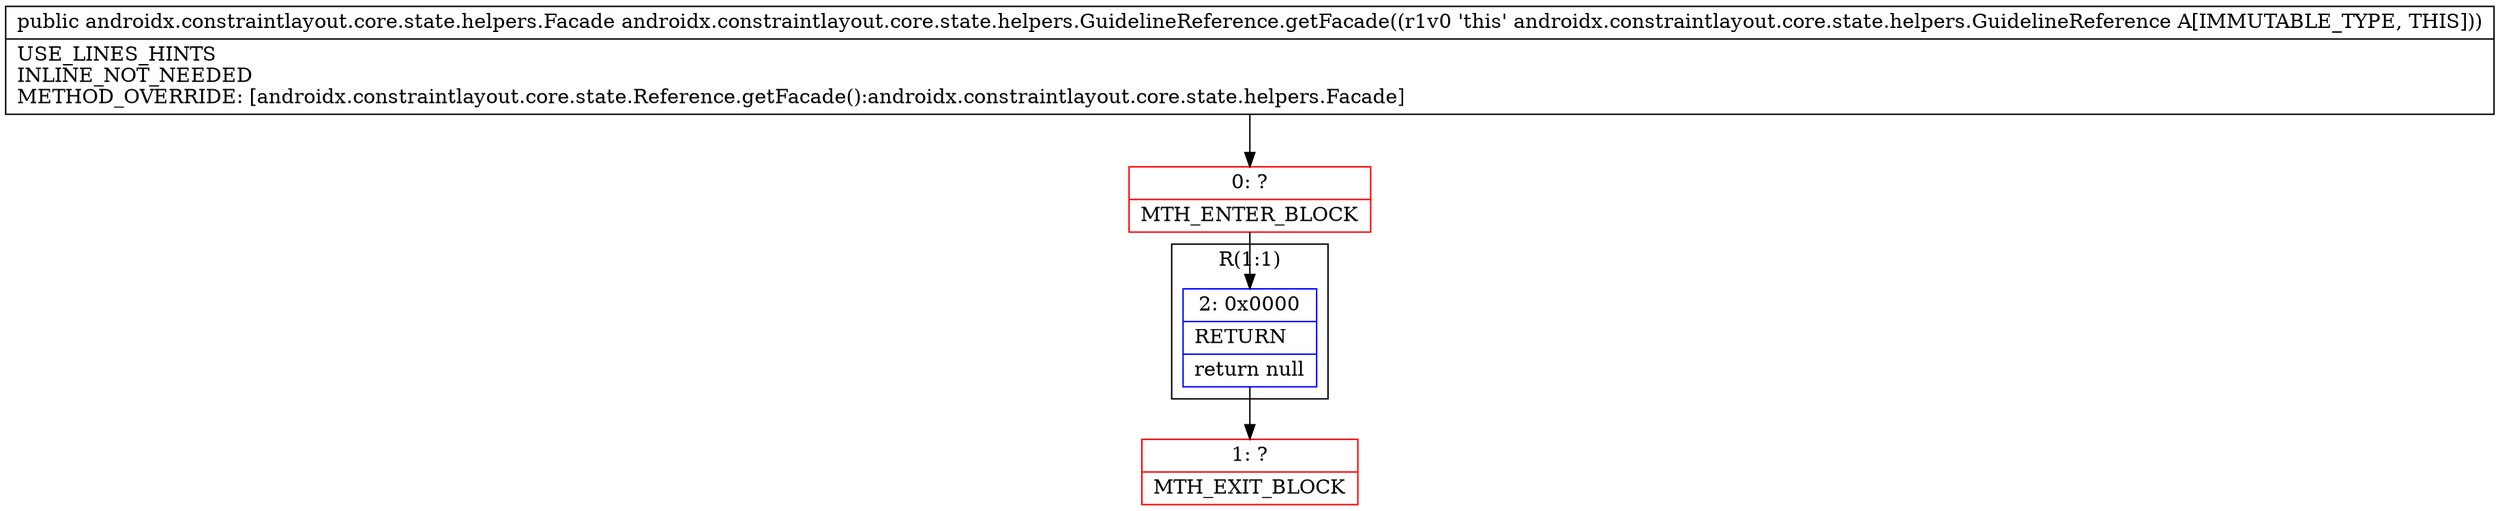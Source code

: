 digraph "CFG forandroidx.constraintlayout.core.state.helpers.GuidelineReference.getFacade()Landroidx\/constraintlayout\/core\/state\/helpers\/Facade;" {
subgraph cluster_Region_857905199 {
label = "R(1:1)";
node [shape=record,color=blue];
Node_2 [shape=record,label="{2\:\ 0x0000|RETURN\l|return null\l}"];
}
Node_0 [shape=record,color=red,label="{0\:\ ?|MTH_ENTER_BLOCK\l}"];
Node_1 [shape=record,color=red,label="{1\:\ ?|MTH_EXIT_BLOCK\l}"];
MethodNode[shape=record,label="{public androidx.constraintlayout.core.state.helpers.Facade androidx.constraintlayout.core.state.helpers.GuidelineReference.getFacade((r1v0 'this' androidx.constraintlayout.core.state.helpers.GuidelineReference A[IMMUTABLE_TYPE, THIS]))  | USE_LINES_HINTS\lINLINE_NOT_NEEDED\lMETHOD_OVERRIDE: [androidx.constraintlayout.core.state.Reference.getFacade():androidx.constraintlayout.core.state.helpers.Facade]\l}"];
MethodNode -> Node_0;Node_2 -> Node_1;
Node_0 -> Node_2;
}

